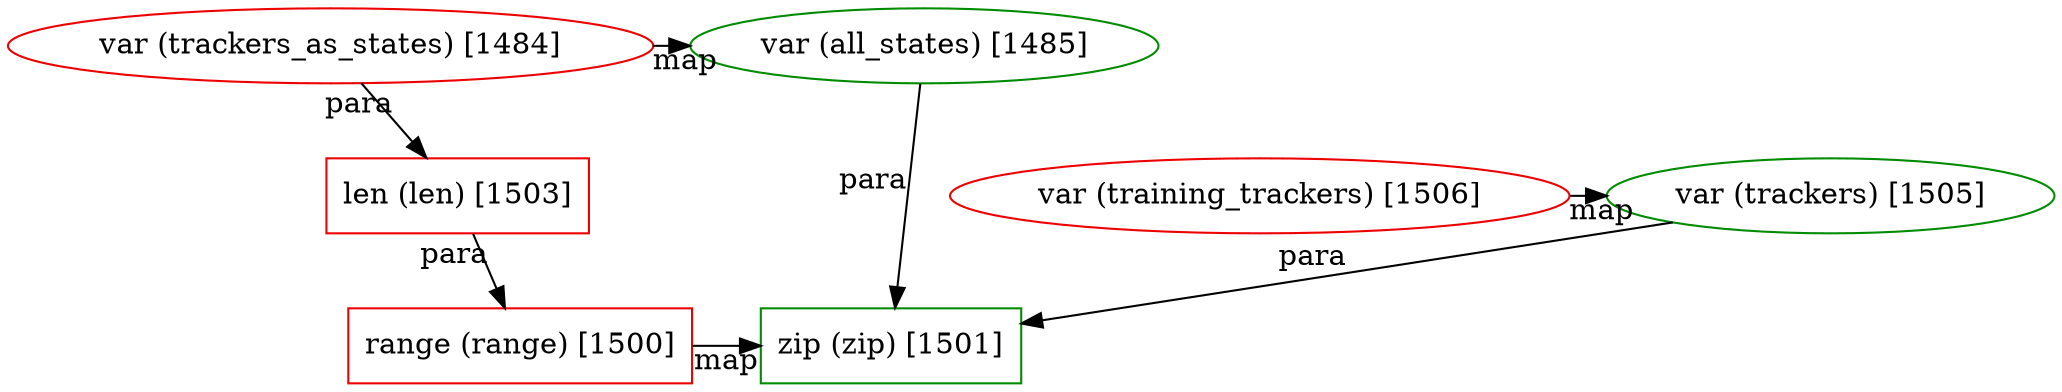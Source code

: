 digraph "fragment-20197316.dot" {
	subgraph "subgraph: 1500 to 1501" {
		graph [rank=same]
		1500 [label="range (range) [1500]" color=red2 shape=box]
		1501 [label="zip (zip) [1501]" color=green4 shape=box]
	}
	1503 [label="len (len) [1503]" color=red2 shape=box]
	subgraph "subgraph: 1485 to 1484" {
		graph [rank=same]
		1485 [label="var (all_states) [1485]" color=green4 shape=ellipse]
		1484 [label="var (trackers_as_states) [1484]" color=red2 shape=ellipse]
	}
	subgraph "subgraph: 1505 to 1506" {
		graph [rank=same]
		1505 [label="var (trackers) [1505]" color=green4 shape=ellipse]
		1506 [label="var (training_trackers) [1506]" color=red2 shape=ellipse]
	}
	1503 -> 1500 [xlabel=para]
	1505 -> 1501 [xlabel=para]
	1485 -> 1501 [xlabel=para]
	1500 -> 1501 [xlabel=map]
	1484 -> 1503 [xlabel=para]
	1484 -> 1485 [xlabel=map]
	1506 -> 1505 [xlabel=map]
}
